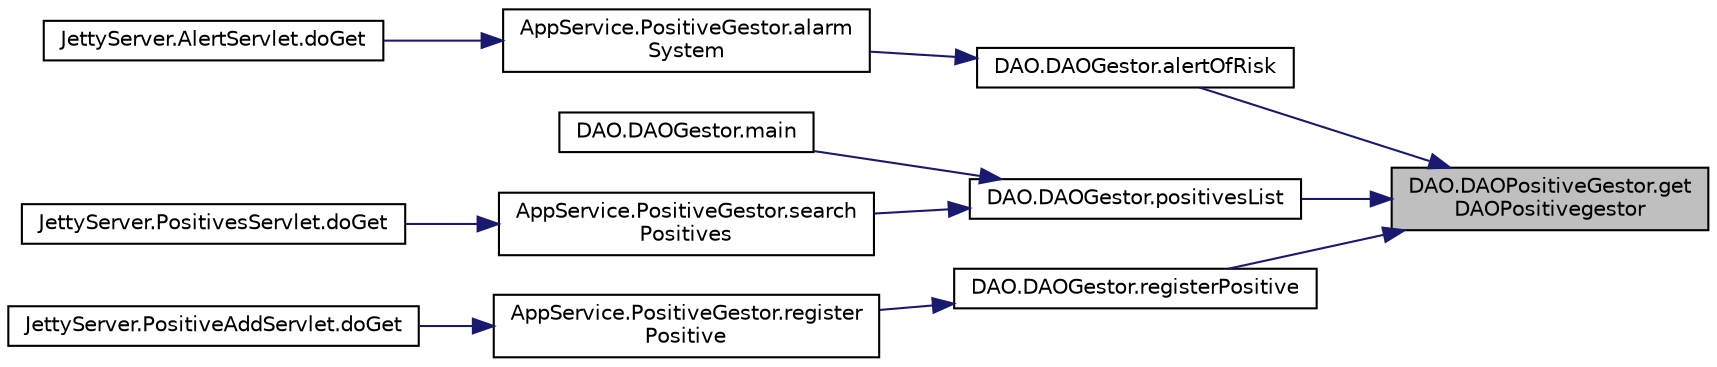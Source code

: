digraph "DAO.DAOPositiveGestor.getDAOPositivegestor"
{
 // LATEX_PDF_SIZE
  edge [fontname="Helvetica",fontsize="10",labelfontname="Helvetica",labelfontsize="10"];
  node [fontname="Helvetica",fontsize="10",shape=record];
  rankdir="RL";
  Node1 [label="DAO.DAOPositiveGestor.get\lDAOPositivegestor",height=0.2,width=0.4,color="black", fillcolor="grey75", style="filled", fontcolor="black",tooltip=" "];
  Node1 -> Node2 [dir="back",color="midnightblue",fontsize="10",style="solid",fontname="Helvetica"];
  Node2 [label="DAO.DAOGestor.alertOfRisk",height=0.2,width=0.4,color="black", fillcolor="white", style="filled",URL="$class_d_a_o_1_1_d_a_o_gestor.html#a2805aab1cb1782a40a8ccc40ca30943e",tooltip=" "];
  Node2 -> Node3 [dir="back",color="midnightblue",fontsize="10",style="solid",fontname="Helvetica"];
  Node3 [label="AppService.PositiveGestor.alarm\lSystem",height=0.2,width=0.4,color="black", fillcolor="white", style="filled",URL="$class_app_service_1_1_positive_gestor.html#a70134df70c43573fd6b0fbaf67c1ddf7",tooltip=" "];
  Node3 -> Node4 [dir="back",color="midnightblue",fontsize="10",style="solid",fontname="Helvetica"];
  Node4 [label="JettyServer.AlertServlet.doGet",height=0.2,width=0.4,color="black", fillcolor="white", style="filled",URL="$class_jetty_server_1_1_alert_servlet.html#a4bda0b96c8b0764d23644fd17b31b68e",tooltip=" "];
  Node1 -> Node5 [dir="back",color="midnightblue",fontsize="10",style="solid",fontname="Helvetica"];
  Node5 [label="DAO.DAOGestor.positivesList",height=0.2,width=0.4,color="black", fillcolor="white", style="filled",URL="$class_d_a_o_1_1_d_a_o_gestor.html#a578427e12867c22150174f7a5b5c02c3",tooltip=" "];
  Node5 -> Node6 [dir="back",color="midnightblue",fontsize="10",style="solid",fontname="Helvetica"];
  Node6 [label="DAO.DAOGestor.main",height=0.2,width=0.4,color="black", fillcolor="white", style="filled",URL="$class_d_a_o_1_1_d_a_o_gestor.html#a418601ed26da405dd755a8b193aa9d70",tooltip=" "];
  Node5 -> Node7 [dir="back",color="midnightblue",fontsize="10",style="solid",fontname="Helvetica"];
  Node7 [label="AppService.PositiveGestor.search\lPositives",height=0.2,width=0.4,color="black", fillcolor="white", style="filled",URL="$class_app_service_1_1_positive_gestor.html#a2c980437a77527176c1b6116f0399ded",tooltip=" "];
  Node7 -> Node8 [dir="back",color="midnightblue",fontsize="10",style="solid",fontname="Helvetica"];
  Node8 [label="JettyServer.PositivesServlet.doGet",height=0.2,width=0.4,color="black", fillcolor="white", style="filled",URL="$class_jetty_server_1_1_positives_servlet.html#a93dee73d81fa336eab434bad30eff999",tooltip=" "];
  Node1 -> Node9 [dir="back",color="midnightblue",fontsize="10",style="solid",fontname="Helvetica"];
  Node9 [label="DAO.DAOGestor.registerPositive",height=0.2,width=0.4,color="black", fillcolor="white", style="filled",URL="$class_d_a_o_1_1_d_a_o_gestor.html#a6ea0f06fc24dd013578351ec8e0302fd",tooltip=" "];
  Node9 -> Node10 [dir="back",color="midnightblue",fontsize="10",style="solid",fontname="Helvetica"];
  Node10 [label="AppService.PositiveGestor.register\lPositive",height=0.2,width=0.4,color="black", fillcolor="white", style="filled",URL="$class_app_service_1_1_positive_gestor.html#a06e5a688499ef9d8dd92cb524f846e1e",tooltip=" "];
  Node10 -> Node11 [dir="back",color="midnightblue",fontsize="10",style="solid",fontname="Helvetica"];
  Node11 [label="JettyServer.PositiveAddServlet.doGet",height=0.2,width=0.4,color="black", fillcolor="white", style="filled",URL="$class_jetty_server_1_1_positive_add_servlet.html#aa97237f9c84de6958b9bf679d3b0211f",tooltip=" "];
}

